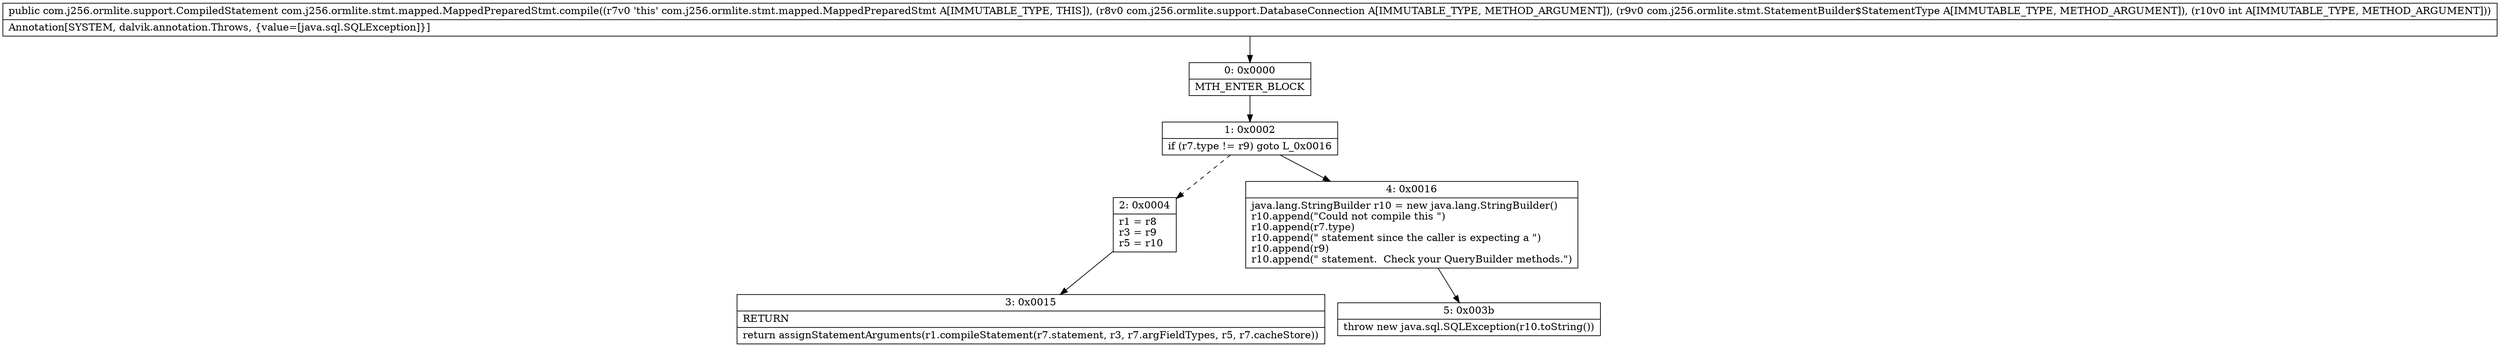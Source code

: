 digraph "CFG forcom.j256.ormlite.stmt.mapped.MappedPreparedStmt.compile(Lcom\/j256\/ormlite\/support\/DatabaseConnection;Lcom\/j256\/ormlite\/stmt\/StatementBuilder$StatementType;I)Lcom\/j256\/ormlite\/support\/CompiledStatement;" {
Node_0 [shape=record,label="{0\:\ 0x0000|MTH_ENTER_BLOCK\l}"];
Node_1 [shape=record,label="{1\:\ 0x0002|if (r7.type != r9) goto L_0x0016\l}"];
Node_2 [shape=record,label="{2\:\ 0x0004|r1 = r8\lr3 = r9\lr5 = r10\l}"];
Node_3 [shape=record,label="{3\:\ 0x0015|RETURN\l|return assignStatementArguments(r1.compileStatement(r7.statement, r3, r7.argFieldTypes, r5, r7.cacheStore))\l}"];
Node_4 [shape=record,label="{4\:\ 0x0016|java.lang.StringBuilder r10 = new java.lang.StringBuilder()\lr10.append(\"Could not compile this \")\lr10.append(r7.type)\lr10.append(\" statement since the caller is expecting a \")\lr10.append(r9)\lr10.append(\" statement.  Check your QueryBuilder methods.\")\l}"];
Node_5 [shape=record,label="{5\:\ 0x003b|throw new java.sql.SQLException(r10.toString())\l}"];
MethodNode[shape=record,label="{public com.j256.ormlite.support.CompiledStatement com.j256.ormlite.stmt.mapped.MappedPreparedStmt.compile((r7v0 'this' com.j256.ormlite.stmt.mapped.MappedPreparedStmt A[IMMUTABLE_TYPE, THIS]), (r8v0 com.j256.ormlite.support.DatabaseConnection A[IMMUTABLE_TYPE, METHOD_ARGUMENT]), (r9v0 com.j256.ormlite.stmt.StatementBuilder$StatementType A[IMMUTABLE_TYPE, METHOD_ARGUMENT]), (r10v0 int A[IMMUTABLE_TYPE, METHOD_ARGUMENT]))  | Annotation[SYSTEM, dalvik.annotation.Throws, \{value=[java.sql.SQLException]\}]\l}"];
MethodNode -> Node_0;
Node_0 -> Node_1;
Node_1 -> Node_2[style=dashed];
Node_1 -> Node_4;
Node_2 -> Node_3;
Node_4 -> Node_5;
}

